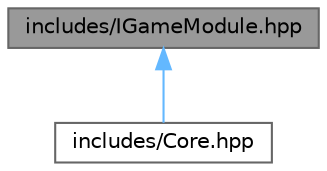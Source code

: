digraph "includes/IGameModule.hpp"
{
 // LATEX_PDF_SIZE
  bgcolor="transparent";
  edge [fontname=Helvetica,fontsize=10,labelfontname=Helvetica,labelfontsize=10];
  node [fontname=Helvetica,fontsize=10,shape=box,height=0.2,width=0.4];
  Node1 [label="includes/IGameModule.hpp",height=0.2,width=0.4,color="gray40", fillcolor="grey60", style="filled", fontcolor="black",tooltip="Destroy the IGameModule object."];
  Node1 -> Node2 [dir="back",color="steelblue1",style="solid"];
  Node2 [label="includes/Core.hpp",height=0.2,width=0.4,color="grey40", fillcolor="white", style="filled",URL="$Core_8hpp_source.html",tooltip=" "];
}
